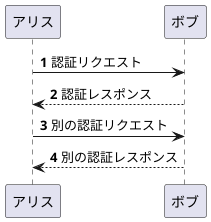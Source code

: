 @startuml
'https://plantuml.com/sequence-diagram

autonumber

アリス -> ボブ: 認証リクエスト
ボブ --> アリス: 認証レスポンス

アリス -> ボブ: 別の認証リクエスト
アリス <-- ボブ: 別の認証レスポンス
@enduml
